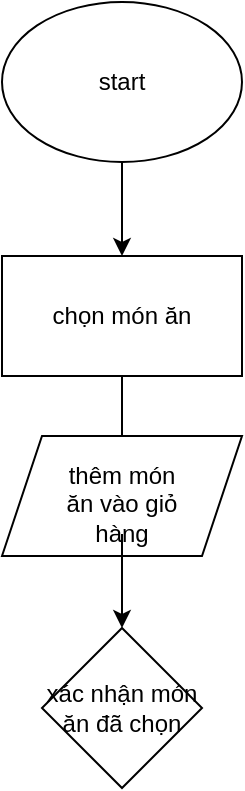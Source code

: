 <mxfile version="28.2.3" pages="2">
  <diagram name="Trang-1" id="khro7Q_lT8lWeLfVhPsb">
    <mxGraphModel dx="868" dy="497" grid="1" gridSize="10" guides="1" tooltips="1" connect="1" arrows="1" fold="1" page="1" pageScale="1" pageWidth="827" pageHeight="1169" math="0" shadow="0">
      <root>
        <mxCell id="0" />
        <mxCell id="1" parent="0" />
        <mxCell id="I9i4GcksaswnYCEfUJ4z-5" value="" style="edgeStyle=orthogonalEdgeStyle;rounded=0;orthogonalLoop=1;jettySize=auto;html=1;" edge="1" parent="1" source="I9i4GcksaswnYCEfUJ4z-1" target="I9i4GcksaswnYCEfUJ4z-3">
          <mxGeometry relative="1" as="geometry" />
        </mxCell>
        <mxCell id="I9i4GcksaswnYCEfUJ4z-1" value="start" style="ellipse;whiteSpace=wrap;html=1;" vertex="1" parent="1">
          <mxGeometry x="350" y="114" width="120" height="80" as="geometry" />
        </mxCell>
        <mxCell id="I9i4GcksaswnYCEfUJ4z-21" value="" style="edgeStyle=orthogonalEdgeStyle;rounded=0;orthogonalLoop=1;jettySize=auto;html=1;" edge="1" parent="1" source="I9i4GcksaswnYCEfUJ4z-3" target="I9i4GcksaswnYCEfUJ4z-14">
          <mxGeometry relative="1" as="geometry" />
        </mxCell>
        <mxCell id="I9i4GcksaswnYCEfUJ4z-3" value="chọn món ăn" style="rounded=0;whiteSpace=wrap;html=1;" vertex="1" parent="1">
          <mxGeometry x="350" y="241" width="120" height="60" as="geometry" />
        </mxCell>
        <mxCell id="I9i4GcksaswnYCEfUJ4z-6" value="" style="shape=parallelogram;perimeter=parallelogramPerimeter;whiteSpace=wrap;html=1;fixedSize=1;" vertex="1" parent="1">
          <mxGeometry x="350" y="331" width="120" height="60" as="geometry" />
        </mxCell>
        <mxCell id="I9i4GcksaswnYCEfUJ4z-22" value="" style="edgeStyle=orthogonalEdgeStyle;rounded=0;orthogonalLoop=1;jettySize=auto;html=1;" edge="1" parent="1" source="I9i4GcksaswnYCEfUJ4z-14" target="I9i4GcksaswnYCEfUJ4z-19">
          <mxGeometry relative="1" as="geometry" />
        </mxCell>
        <mxCell id="I9i4GcksaswnYCEfUJ4z-14" value="thêm món ăn vào giỏ hàng" style="text;strokeColor=none;align=center;fillColor=none;html=1;verticalAlign=middle;whiteSpace=wrap;rounded=0;" vertex="1" parent="1">
          <mxGeometry x="380" y="350" width="60" height="30" as="geometry" />
        </mxCell>
        <mxCell id="I9i4GcksaswnYCEfUJ4z-19" value="xác nhận món ăn đã chọn" style="rhombus;whiteSpace=wrap;html=1;" vertex="1" parent="1">
          <mxGeometry x="370" y="427" width="80" height="80" as="geometry" />
        </mxCell>
      </root>
    </mxGraphModel>
  </diagram>
  <diagram id="LzcqzmHeNEdU9Ilg9snC" name="Trang-2">
    <mxGraphModel dx="1389" dy="795" grid="1" gridSize="10" guides="1" tooltips="1" connect="1" arrows="1" fold="1" page="1" pageScale="1" pageWidth="827" pageHeight="1169" math="0" shadow="0">
      <root>
        <mxCell id="0" />
        <mxCell id="1" parent="0" />
      </root>
    </mxGraphModel>
  </diagram>
</mxfile>
